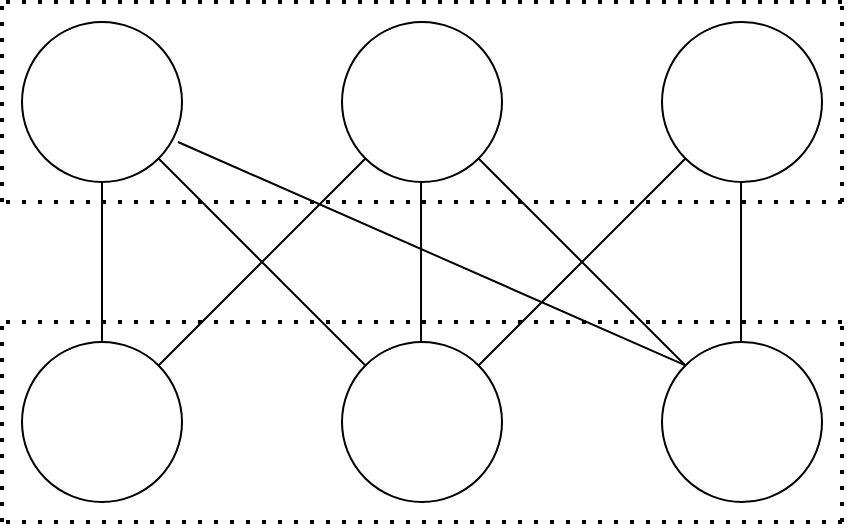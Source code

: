 <mxfile version="24.3.0" type="device">
  <diagram name="Page-1" id="8e5AYU1NR3tfTp7abISo">
    <mxGraphModel dx="1194" dy="565" grid="1" gridSize="10" guides="1" tooltips="1" connect="1" arrows="1" fold="1" page="1" pageScale="1" pageWidth="1169" pageHeight="827" math="1" shadow="0">
      <root>
        <mxCell id="0" />
        <mxCell id="1" parent="0" />
        <mxCell id="D4WwA0L7QlsQSw6KtPgO-1" value="" style="ellipse;whiteSpace=wrap;html=1;aspect=fixed;" parent="1" vertex="1">
          <mxGeometry x="160" y="40" width="80" height="80" as="geometry" />
        </mxCell>
        <mxCell id="D4WwA0L7QlsQSw6KtPgO-3" value="" style="ellipse;whiteSpace=wrap;html=1;aspect=fixed;" parent="1" vertex="1">
          <mxGeometry x="320" y="40" width="80" height="80" as="geometry" />
        </mxCell>
        <mxCell id="D4WwA0L7QlsQSw6KtPgO-5" value="" style="endArrow=none;html=1;rounded=0;entryX=0;entryY=1;entryDx=0;entryDy=0;" parent="1" target="D4WwA0L7QlsQSw6KtPgO-3" edge="1">
          <mxGeometry width="50" height="50" relative="1" as="geometry">
            <mxPoint x="228.284" y="211.716" as="sourcePoint" />
            <mxPoint x="280" y="160" as="targetPoint" />
          </mxGeometry>
        </mxCell>
        <mxCell id="D4WwA0L7QlsQSw6KtPgO-7" value="" style="endArrow=none;html=1;rounded=0;exitX=0.5;exitY=0;exitDx=0;exitDy=0;" parent="1" edge="1">
          <mxGeometry width="50" height="50" relative="1" as="geometry">
            <mxPoint x="200" y="200" as="sourcePoint" />
            <mxPoint x="200" y="120" as="targetPoint" />
          </mxGeometry>
        </mxCell>
        <mxCell id="D4WwA0L7QlsQSw6KtPgO-32" value="&lt;svg style=&quot;vertical-align: 0px;&quot; xmlns:xlink=&quot;http://www.w3.org/1999/xlink&quot; viewBox=&quot;0 0 11 11&quot; role=&quot;img&quot; height=&quot;0.025ex&quot; width=&quot;0.025ex&quot; xmlns=&quot;http://www.w3.org/2000/svg&quot;&gt;&lt;defs&gt;&lt;/defs&gt;&lt;g transform=&quot;scale(1,-1)&quot; stroke-width=&quot;0&quot; fill=&quot;currentColor&quot; stroke=&quot;currentColor&quot;&gt;&lt;g data-mml-node=&quot;math&quot;&gt;&lt;/g&gt;&lt;/g&gt;&lt;/svg&gt;" style="edgeLabel;html=1;align=center;verticalAlign=middle;resizable=0;points=[];" parent="D4WwA0L7QlsQSw6KtPgO-7" vertex="1" connectable="0">
          <mxGeometry x="0.148" y="3" relative="1" as="geometry">
            <mxPoint as="offset" />
          </mxGeometry>
        </mxCell>
        <mxCell id="D4WwA0L7QlsQSw6KtPgO-10" value="" style="ellipse;whiteSpace=wrap;html=1;aspect=fixed;" parent="1" vertex="1">
          <mxGeometry x="480" y="40" width="80" height="80" as="geometry" />
        </mxCell>
        <mxCell id="D4WwA0L7QlsQSw6KtPgO-11" value="" style="endArrow=none;html=1;rounded=0;entryX=0;entryY=0;entryDx=0;entryDy=0;exitX=1;exitY=1;exitDx=0;exitDy=0;" parent="1" source="D4WwA0L7QlsQSw6KtPgO-3" edge="1">
          <mxGeometry width="50" height="50" relative="1" as="geometry">
            <mxPoint x="390" y="110" as="sourcePoint" />
            <mxPoint x="491.716" y="211.716" as="targetPoint" />
          </mxGeometry>
        </mxCell>
        <mxCell id="D4WwA0L7QlsQSw6KtPgO-12" value="" style="endArrow=none;html=1;rounded=0;exitX=0.5;exitY=0;exitDx=0;exitDy=0;" parent="1" edge="1">
          <mxGeometry width="50" height="50" relative="1" as="geometry">
            <mxPoint x="359.52" y="200" as="sourcePoint" />
            <mxPoint x="359.52" y="120" as="targetPoint" />
          </mxGeometry>
        </mxCell>
        <mxCell id="D4WwA0L7QlsQSw6KtPgO-13" value="" style="endArrow=none;html=1;rounded=0;exitX=0.5;exitY=0;exitDx=0;exitDy=0;" parent="1" edge="1">
          <mxGeometry width="50" height="50" relative="1" as="geometry">
            <mxPoint x="519.52" y="200" as="sourcePoint" />
            <mxPoint x="519.52" y="120" as="targetPoint" />
          </mxGeometry>
        </mxCell>
        <mxCell id="D4WwA0L7QlsQSw6KtPgO-15" value="" style="endArrow=none;html=1;rounded=0;entryX=0;entryY=0;entryDx=0;entryDy=0;" parent="1" source="D4WwA0L7QlsQSw6KtPgO-1" edge="1">
          <mxGeometry width="50" height="50" relative="1" as="geometry">
            <mxPoint x="230" y="110" as="sourcePoint" />
            <mxPoint x="331.716" y="211.716" as="targetPoint" />
          </mxGeometry>
        </mxCell>
        <mxCell id="D4WwA0L7QlsQSw6KtPgO-16" value="" style="endArrow=none;html=1;rounded=0;entryX=0;entryY=0;entryDx=0;entryDy=0;" parent="1" edge="1">
          <mxGeometry width="50" height="50" relative="1" as="geometry">
            <mxPoint x="238" y="100" as="sourcePoint" />
            <mxPoint x="491.716" y="211.716" as="targetPoint" />
          </mxGeometry>
        </mxCell>
        <mxCell id="D4WwA0L7QlsQSw6KtPgO-17" value="" style="endArrow=none;html=1;rounded=0;entryX=0;entryY=1;entryDx=0;entryDy=0;exitX=1;exitY=0;exitDx=0;exitDy=0;" parent="1" target="D4WwA0L7QlsQSw6KtPgO-10" edge="1">
          <mxGeometry width="50" height="50" relative="1" as="geometry">
            <mxPoint x="388.284" y="211.716" as="sourcePoint" />
            <mxPoint x="460" y="220" as="targetPoint" />
          </mxGeometry>
        </mxCell>
        <mxCell id="W0V-_Og1mFkwChJ8MyOd-1" value="" style="ellipse;whiteSpace=wrap;html=1;aspect=fixed;" vertex="1" parent="1">
          <mxGeometry x="160" y="200" width="80" height="80" as="geometry" />
        </mxCell>
        <mxCell id="W0V-_Og1mFkwChJ8MyOd-2" value="" style="ellipse;whiteSpace=wrap;html=1;aspect=fixed;" vertex="1" parent="1">
          <mxGeometry x="320" y="200" width="80" height="80" as="geometry" />
        </mxCell>
        <mxCell id="W0V-_Og1mFkwChJ8MyOd-3" value="" style="ellipse;whiteSpace=wrap;html=1;aspect=fixed;" vertex="1" parent="1">
          <mxGeometry x="480" y="200" width="80" height="80" as="geometry" />
        </mxCell>
        <mxCell id="W0V-_Og1mFkwChJ8MyOd-5" value="" style="endArrow=none;dashed=1;html=1;dashPattern=1 3;strokeWidth=2;rounded=0;" edge="1" parent="1">
          <mxGeometry width="50" height="50" relative="1" as="geometry">
            <mxPoint x="150" y="130" as="sourcePoint" />
            <mxPoint x="150" y="30" as="targetPoint" />
          </mxGeometry>
        </mxCell>
        <mxCell id="W0V-_Og1mFkwChJ8MyOd-6" value="" style="endArrow=none;dashed=1;html=1;dashPattern=1 3;strokeWidth=2;rounded=0;" edge="1" parent="1">
          <mxGeometry width="50" height="50" relative="1" as="geometry">
            <mxPoint x="570" y="130" as="sourcePoint" />
            <mxPoint x="570" y="30" as="targetPoint" />
          </mxGeometry>
        </mxCell>
        <mxCell id="W0V-_Og1mFkwChJ8MyOd-7" value="" style="endArrow=none;dashed=1;html=1;dashPattern=1 3;strokeWidth=2;rounded=0;" edge="1" parent="1">
          <mxGeometry width="50" height="50" relative="1" as="geometry">
            <mxPoint x="570" y="130" as="sourcePoint" />
            <mxPoint x="150" y="130" as="targetPoint" />
          </mxGeometry>
        </mxCell>
        <mxCell id="W0V-_Og1mFkwChJ8MyOd-8" value="" style="endArrow=none;dashed=1;html=1;dashPattern=1 3;strokeWidth=2;rounded=0;" edge="1" parent="1">
          <mxGeometry width="50" height="50" relative="1" as="geometry">
            <mxPoint x="570" y="30" as="sourcePoint" />
            <mxPoint x="150" y="30" as="targetPoint" />
          </mxGeometry>
        </mxCell>
        <mxCell id="W0V-_Og1mFkwChJ8MyOd-9" value="" style="endArrow=none;dashed=1;html=1;dashPattern=1 3;strokeWidth=2;rounded=0;" edge="1" parent="1">
          <mxGeometry width="50" height="50" relative="1" as="geometry">
            <mxPoint x="570" y="190" as="sourcePoint" />
            <mxPoint x="150" y="190" as="targetPoint" />
          </mxGeometry>
        </mxCell>
        <mxCell id="W0V-_Og1mFkwChJ8MyOd-10" value="" style="endArrow=none;dashed=1;html=1;dashPattern=1 3;strokeWidth=2;rounded=0;" edge="1" parent="1">
          <mxGeometry width="50" height="50" relative="1" as="geometry">
            <mxPoint x="570" y="290" as="sourcePoint" />
            <mxPoint x="150" y="290" as="targetPoint" />
          </mxGeometry>
        </mxCell>
        <mxCell id="W0V-_Og1mFkwChJ8MyOd-11" value="" style="endArrow=none;dashed=1;html=1;dashPattern=1 3;strokeWidth=2;rounded=0;" edge="1" parent="1">
          <mxGeometry width="50" height="50" relative="1" as="geometry">
            <mxPoint x="150" y="290" as="sourcePoint" />
            <mxPoint x="150" y="190" as="targetPoint" />
          </mxGeometry>
        </mxCell>
        <mxCell id="W0V-_Og1mFkwChJ8MyOd-12" value="" style="endArrow=none;dashed=1;html=1;dashPattern=1 3;strokeWidth=2;rounded=0;" edge="1" parent="1">
          <mxGeometry width="50" height="50" relative="1" as="geometry">
            <mxPoint x="570" y="290" as="sourcePoint" />
            <mxPoint x="570" y="190" as="targetPoint" />
          </mxGeometry>
        </mxCell>
      </root>
    </mxGraphModel>
  </diagram>
</mxfile>
